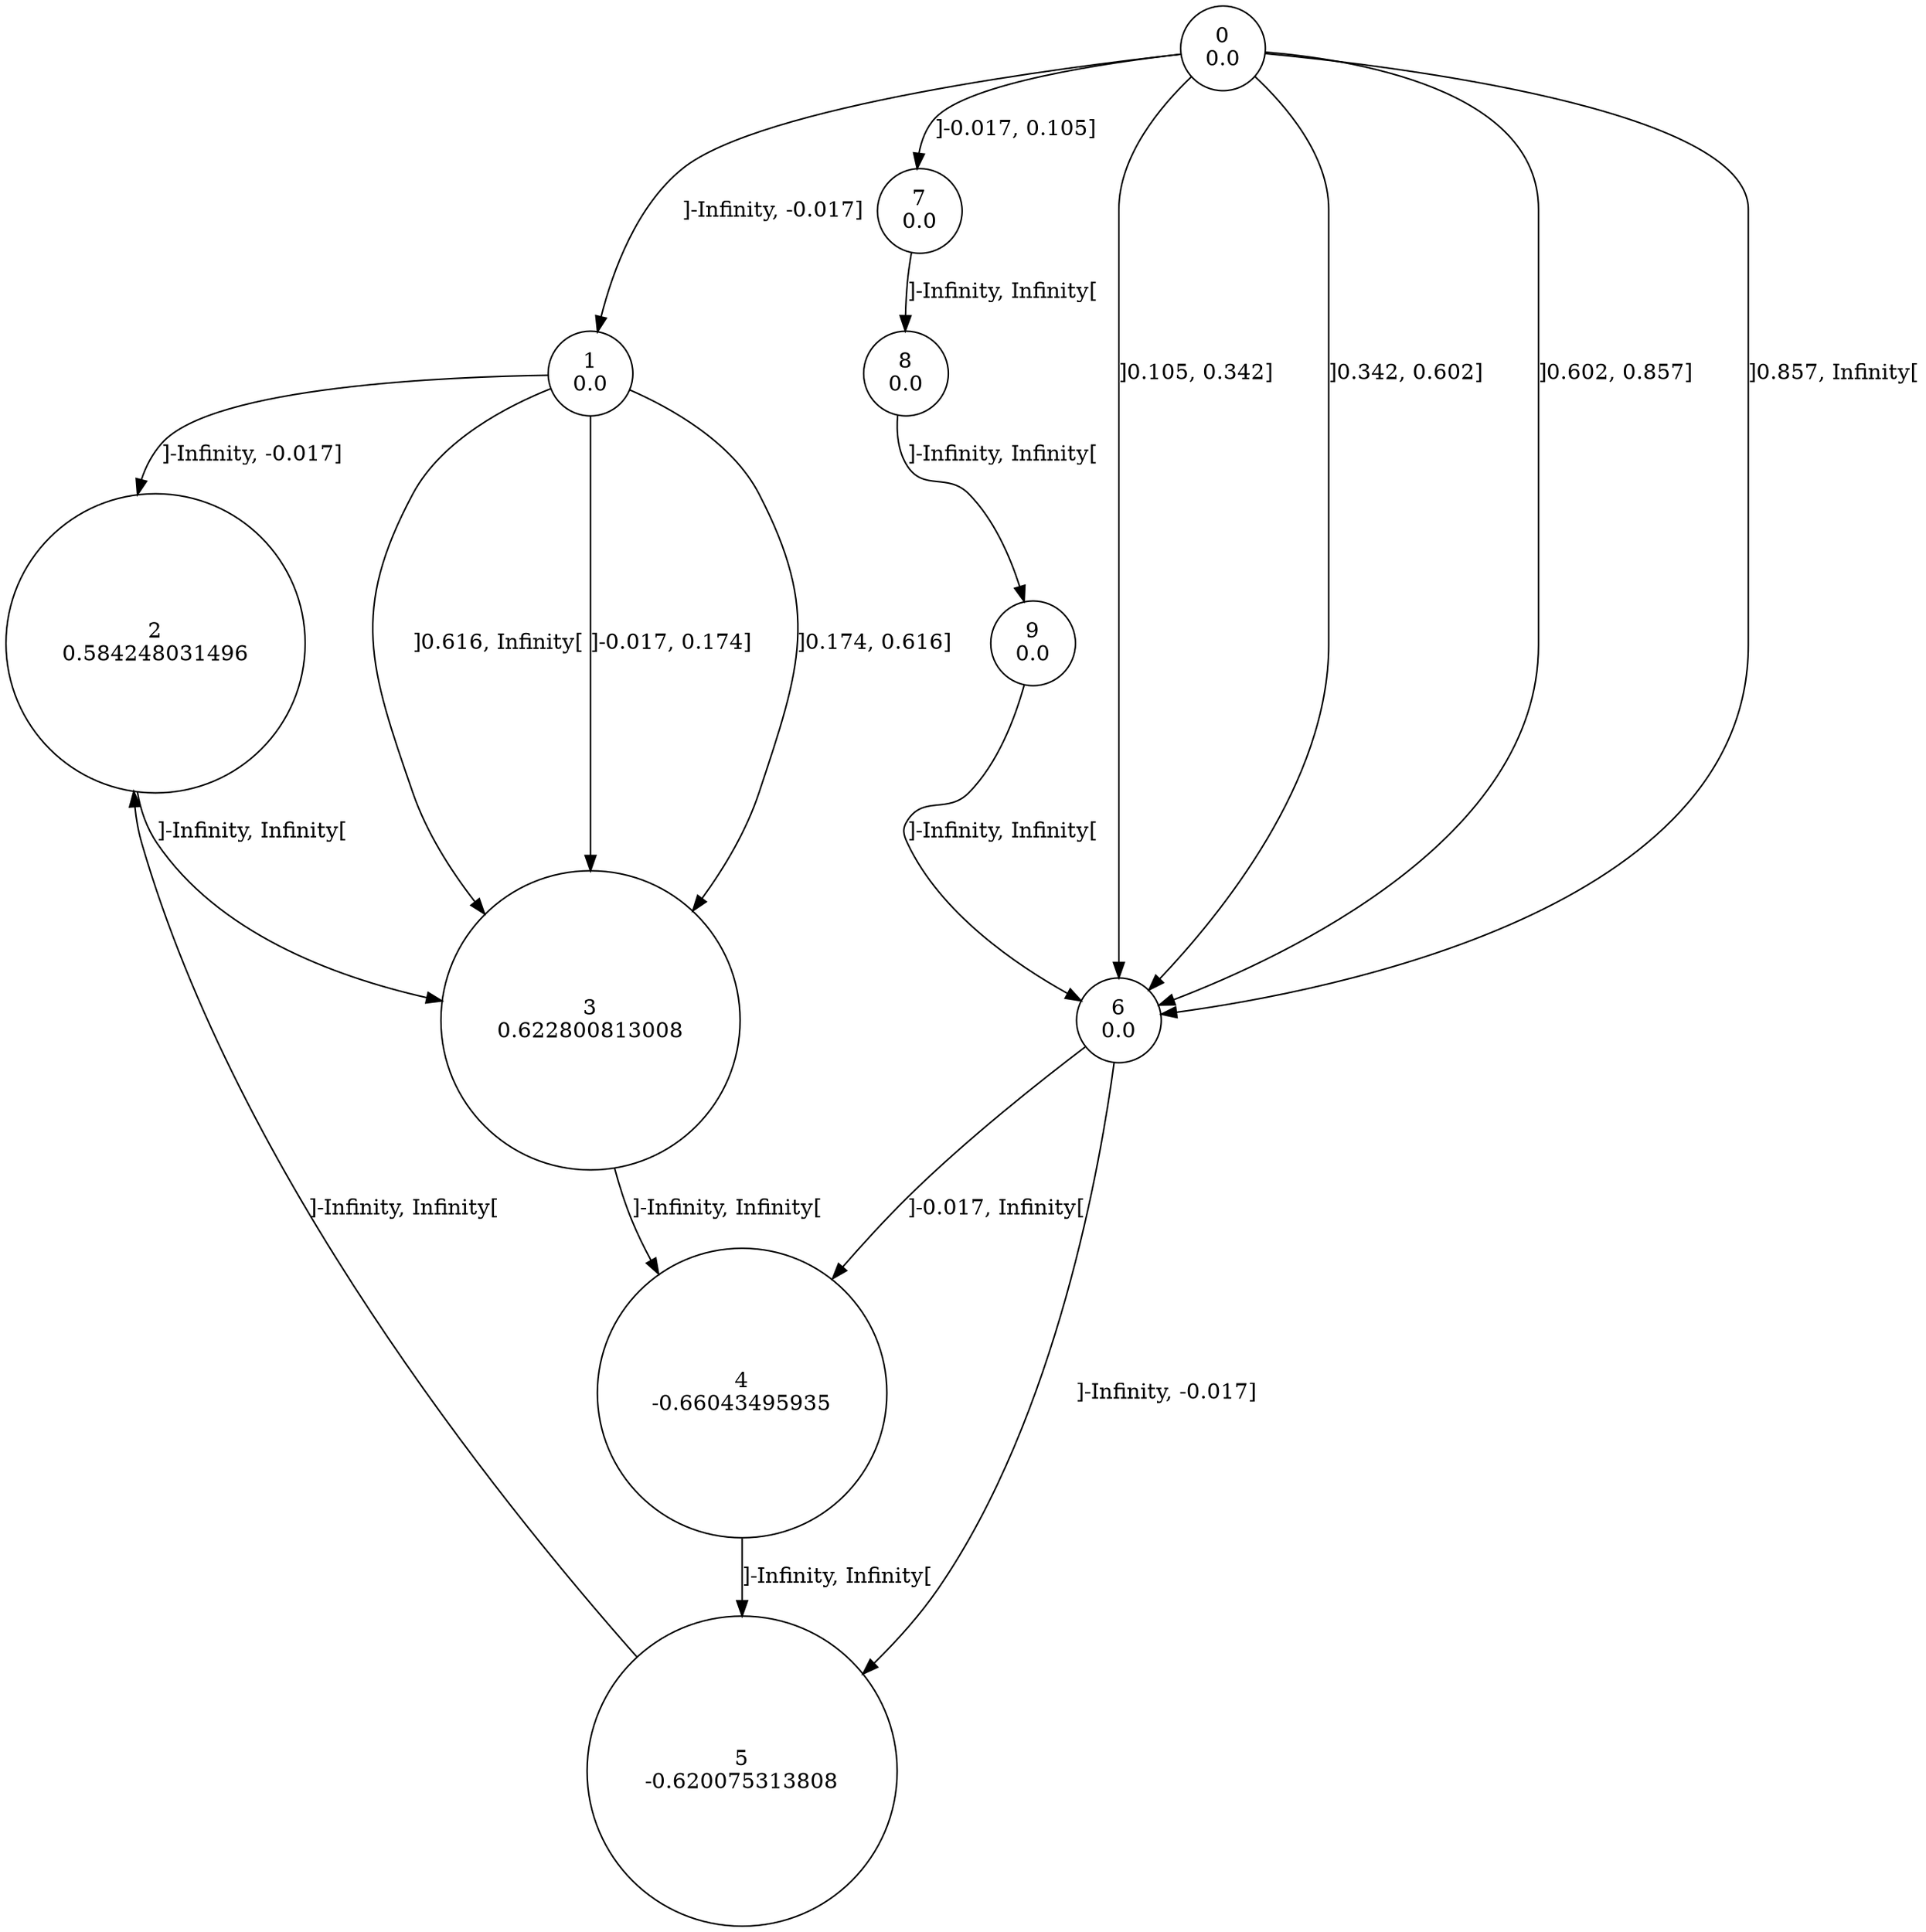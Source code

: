 digraph a {
0 [shape=circle, label="0\n0.0"];
	0 -> 1 [label="]-Infinity, -0.017]"];
	0 -> 7 [label="]-0.017, 0.105]"];
	0 -> 6 [label="]0.105, 0.342]"];
	0 -> 6 [label="]0.342, 0.602]"];
	0 -> 6 [label="]0.602, 0.857]"];
	0 -> 6 [label="]0.857, Infinity["];
1 [shape=circle, label="1\n0.0"];
	1 -> 2 [label="]-Infinity, -0.017]"];
	1 -> 3 [label="]-0.017, 0.174]"];
	1 -> 3 [label="]0.174, 0.616]"];
	1 -> 3 [label="]0.616, Infinity["];
2 [shape=circle, label="2\n0.584248031496"];
	2 -> 3 [label="]-Infinity, Infinity["];
3 [shape=circle, label="3\n0.622800813008"];
	3 -> 4 [label="]-Infinity, Infinity["];
4 [shape=circle, label="4\n-0.66043495935"];
	4 -> 5 [label="]-Infinity, Infinity["];
5 [shape=circle, label="5\n-0.620075313808"];
	5 -> 2 [label="]-Infinity, Infinity["];
6 [shape=circle, label="6\n0.0"];
	6 -> 5 [label="]-Infinity, -0.017]"];
	6 -> 4 [label="]-0.017, Infinity["];
7 [shape=circle, label="7\n0.0"];
	7 -> 8 [label="]-Infinity, Infinity["];
8 [shape=circle, label="8\n0.0"];
	8 -> 9 [label="]-Infinity, Infinity["];
9 [shape=circle, label="9\n0.0"];
	9 -> 6 [label="]-Infinity, Infinity["];
}